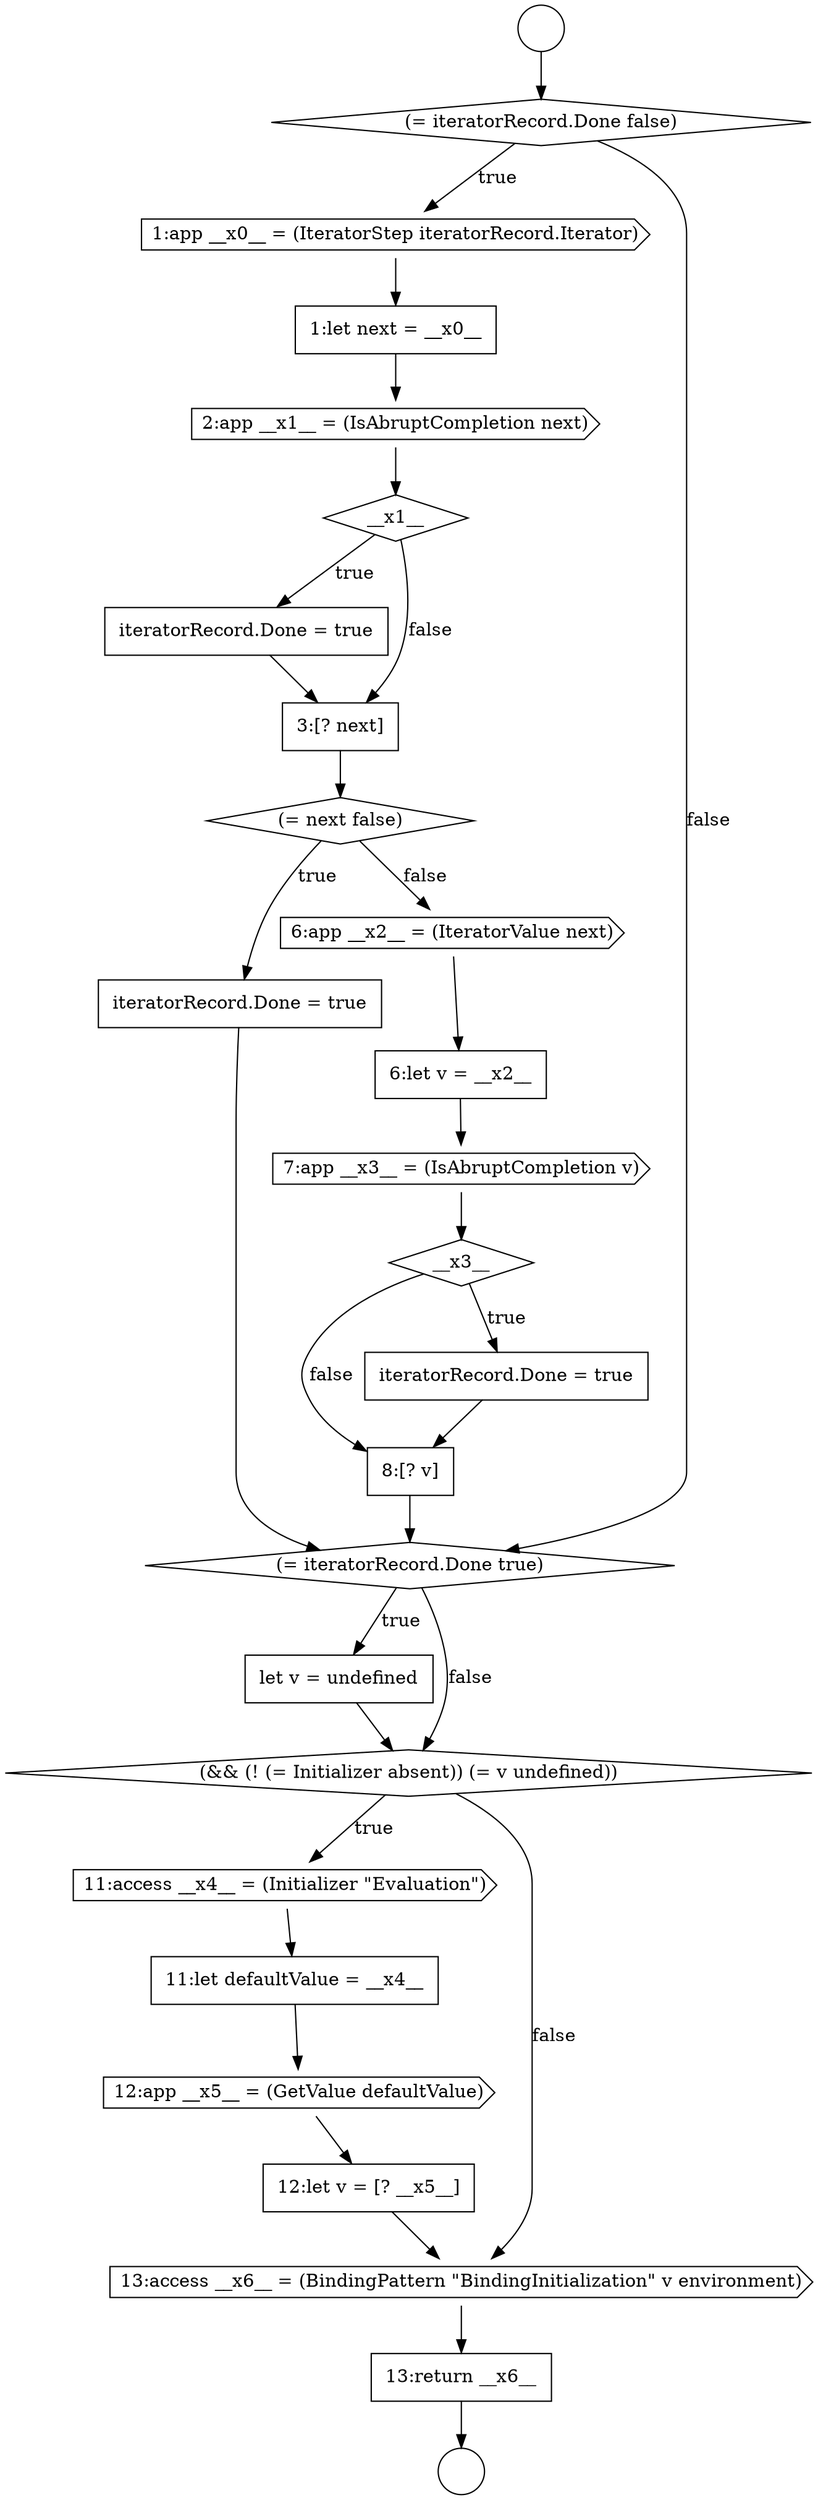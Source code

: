 digraph {
  node5999 [shape=cds, label=<<font color="black">11:access __x4__ = (Initializer &quot;Evaluation&quot;)</font>> color="black" fillcolor="white" style=filled]
  node5982 [shape=cds, label=<<font color="black">1:app __x0__ = (IteratorStep iteratorRecord.Iterator)</font>> color="black" fillcolor="white" style=filled]
  node5989 [shape=none, margin=0, label=<<font color="black">
    <table border="0" cellborder="1" cellspacing="0" cellpadding="10">
      <tr><td align="left">iteratorRecord.Done = true</td></tr>
    </table>
  </font>> color="black" fillcolor="white" style=filled]
  node6000 [shape=none, margin=0, label=<<font color="black">
    <table border="0" cellborder="1" cellspacing="0" cellpadding="10">
      <tr><td align="left">11:let defaultValue = __x4__</td></tr>
    </table>
  </font>> color="black" fillcolor="white" style=filled]
  node5992 [shape=cds, label=<<font color="black">7:app __x3__ = (IsAbruptCompletion v)</font>> color="black" fillcolor="white" style=filled]
  node5984 [shape=cds, label=<<font color="black">2:app __x1__ = (IsAbruptCompletion next)</font>> color="black" fillcolor="white" style=filled]
  node5997 [shape=none, margin=0, label=<<font color="black">
    <table border="0" cellborder="1" cellspacing="0" cellpadding="10">
      <tr><td align="left">let v = undefined</td></tr>
    </table>
  </font>> color="black" fillcolor="white" style=filled]
  node5991 [shape=none, margin=0, label=<<font color="black">
    <table border="0" cellborder="1" cellspacing="0" cellpadding="10">
      <tr><td align="left">6:let v = __x2__</td></tr>
    </table>
  </font>> color="black" fillcolor="white" style=filled]
  node5980 [shape=circle label=" " color="black" fillcolor="white" style=filled]
  node5995 [shape=none, margin=0, label=<<font color="black">
    <table border="0" cellborder="1" cellspacing="0" cellpadding="10">
      <tr><td align="left">8:[? v]</td></tr>
    </table>
  </font>> color="black" fillcolor="white" style=filled]
  node5998 [shape=diamond, label=<<font color="black">(&amp;&amp; (! (= Initializer absent)) (= v undefined))</font>> color="black" fillcolor="white" style=filled]
  node5981 [shape=diamond, label=<<font color="black">(= iteratorRecord.Done false)</font>> color="black" fillcolor="white" style=filled]
  node6003 [shape=cds, label=<<font color="black">13:access __x6__ = (BindingPattern &quot;BindingInitialization&quot; v environment)</font>> color="black" fillcolor="white" style=filled]
  node5990 [shape=cds, label=<<font color="black">6:app __x2__ = (IteratorValue next)</font>> color="black" fillcolor="white" style=filled]
  node5986 [shape=none, margin=0, label=<<font color="black">
    <table border="0" cellborder="1" cellspacing="0" cellpadding="10">
      <tr><td align="left">iteratorRecord.Done = true</td></tr>
    </table>
  </font>> color="black" fillcolor="white" style=filled]
  node6002 [shape=none, margin=0, label=<<font color="black">
    <table border="0" cellborder="1" cellspacing="0" cellpadding="10">
      <tr><td align="left">12:let v = [? __x5__]</td></tr>
    </table>
  </font>> color="black" fillcolor="white" style=filled]
  node5985 [shape=diamond, label=<<font color="black">__x1__</font>> color="black" fillcolor="white" style=filled]
  node5983 [shape=none, margin=0, label=<<font color="black">
    <table border="0" cellborder="1" cellspacing="0" cellpadding="10">
      <tr><td align="left">1:let next = __x0__</td></tr>
    </table>
  </font>> color="black" fillcolor="white" style=filled]
  node5988 [shape=diamond, label=<<font color="black">(= next false)</font>> color="black" fillcolor="white" style=filled]
  node5993 [shape=diamond, label=<<font color="black">__x3__</font>> color="black" fillcolor="white" style=filled]
  node5996 [shape=diamond, label=<<font color="black">(= iteratorRecord.Done true)</font>> color="black" fillcolor="white" style=filled]
  node6001 [shape=cds, label=<<font color="black">12:app __x5__ = (GetValue defaultValue)</font>> color="black" fillcolor="white" style=filled]
  node5979 [shape=circle label=" " color="black" fillcolor="white" style=filled]
  node6004 [shape=none, margin=0, label=<<font color="black">
    <table border="0" cellborder="1" cellspacing="0" cellpadding="10">
      <tr><td align="left">13:return __x6__</td></tr>
    </table>
  </font>> color="black" fillcolor="white" style=filled]
  node5994 [shape=none, margin=0, label=<<font color="black">
    <table border="0" cellborder="1" cellspacing="0" cellpadding="10">
      <tr><td align="left">iteratorRecord.Done = true</td></tr>
    </table>
  </font>> color="black" fillcolor="white" style=filled]
  node5987 [shape=none, margin=0, label=<<font color="black">
    <table border="0" cellborder="1" cellspacing="0" cellpadding="10">
      <tr><td align="left">3:[? next]</td></tr>
    </table>
  </font>> color="black" fillcolor="white" style=filled]
  node6004 -> node5980 [ color="black"]
  node5990 -> node5991 [ color="black"]
  node5994 -> node5995 [ color="black"]
  node5989 -> node5996 [ color="black"]
  node5982 -> node5983 [ color="black"]
  node5983 -> node5984 [ color="black"]
  node5988 -> node5989 [label=<<font color="black">true</font>> color="black"]
  node5988 -> node5990 [label=<<font color="black">false</font>> color="black"]
  node5998 -> node5999 [label=<<font color="black">true</font>> color="black"]
  node5998 -> node6003 [label=<<font color="black">false</font>> color="black"]
  node5991 -> node5992 [ color="black"]
  node6000 -> node6001 [ color="black"]
  node5999 -> node6000 [ color="black"]
  node5992 -> node5993 [ color="black"]
  node5987 -> node5988 [ color="black"]
  node5996 -> node5997 [label=<<font color="black">true</font>> color="black"]
  node5996 -> node5998 [label=<<font color="black">false</font>> color="black"]
  node5995 -> node5996 [ color="black"]
  node6003 -> node6004 [ color="black"]
  node5993 -> node5994 [label=<<font color="black">true</font>> color="black"]
  node5993 -> node5995 [label=<<font color="black">false</font>> color="black"]
  node6001 -> node6002 [ color="black"]
  node5984 -> node5985 [ color="black"]
  node5997 -> node5998 [ color="black"]
  node5981 -> node5982 [label=<<font color="black">true</font>> color="black"]
  node5981 -> node5996 [label=<<font color="black">false</font>> color="black"]
  node6002 -> node6003 [ color="black"]
  node5979 -> node5981 [ color="black"]
  node5986 -> node5987 [ color="black"]
  node5985 -> node5986 [label=<<font color="black">true</font>> color="black"]
  node5985 -> node5987 [label=<<font color="black">false</font>> color="black"]
}
